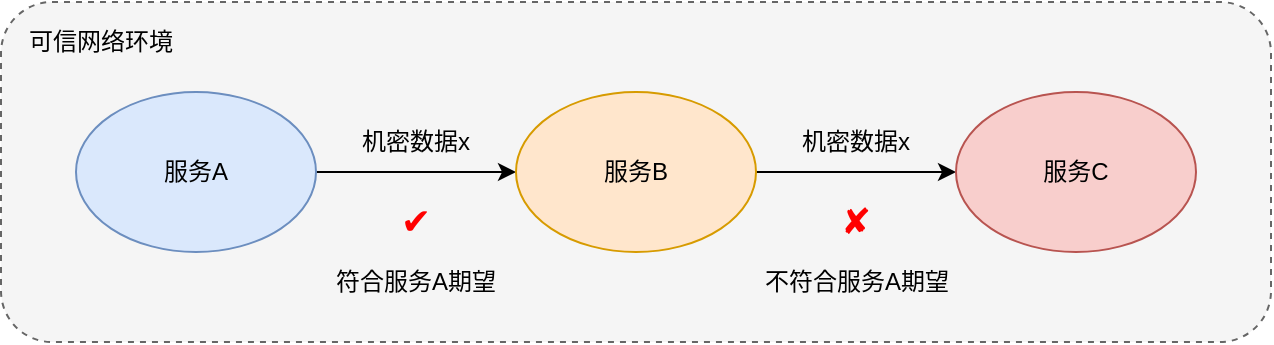 <mxfile version="21.1.2" type="github">
  <diagram name="第 1 页" id="Qb4k8GEXQSuuynJWTsJw">
    <mxGraphModel dx="1434" dy="788" grid="1" gridSize="10" guides="1" tooltips="1" connect="1" arrows="1" fold="1" page="1" pageScale="1" pageWidth="827" pageHeight="1169" math="0" shadow="0">
      <root>
        <mxCell id="0" />
        <mxCell id="1" parent="0" />
        <mxCell id="3bvcIT2ax03vsCoDVFyQ-10" value="" style="rounded=1;whiteSpace=wrap;html=1;dashed=1;fillColor=#f5f5f5;fontColor=#333333;strokeColor=#666666;" vertex="1" parent="1">
          <mxGeometry x="62.5" y="255" width="635" height="170" as="geometry" />
        </mxCell>
        <mxCell id="3bvcIT2ax03vsCoDVFyQ-6" style="edgeStyle=orthogonalEdgeStyle;rounded=0;orthogonalLoop=1;jettySize=auto;html=1;exitX=1;exitY=0.5;exitDx=0;exitDy=0;" edge="1" parent="1" source="3bvcIT2ax03vsCoDVFyQ-3" target="3bvcIT2ax03vsCoDVFyQ-4">
          <mxGeometry relative="1" as="geometry" />
        </mxCell>
        <mxCell id="3bvcIT2ax03vsCoDVFyQ-3" value="服务A" style="ellipse;whiteSpace=wrap;html=1;fillColor=#dae8fc;strokeColor=#6c8ebf;" vertex="1" parent="1">
          <mxGeometry x="100" y="300" width="120" height="80" as="geometry" />
        </mxCell>
        <mxCell id="3bvcIT2ax03vsCoDVFyQ-7" style="edgeStyle=orthogonalEdgeStyle;rounded=0;orthogonalLoop=1;jettySize=auto;html=1;exitX=1;exitY=0.5;exitDx=0;exitDy=0;" edge="1" parent="1" source="3bvcIT2ax03vsCoDVFyQ-4" target="3bvcIT2ax03vsCoDVFyQ-5">
          <mxGeometry relative="1" as="geometry" />
        </mxCell>
        <mxCell id="3bvcIT2ax03vsCoDVFyQ-4" value="服务B" style="ellipse;whiteSpace=wrap;html=1;fillColor=#ffe6cc;strokeColor=#d79b00;" vertex="1" parent="1">
          <mxGeometry x="320" y="300" width="120" height="80" as="geometry" />
        </mxCell>
        <mxCell id="3bvcIT2ax03vsCoDVFyQ-5" value="服务C" style="ellipse;whiteSpace=wrap;html=1;fillColor=#f8cecc;strokeColor=#b85450;" vertex="1" parent="1">
          <mxGeometry x="540" y="300" width="120" height="80" as="geometry" />
        </mxCell>
        <mxCell id="3bvcIT2ax03vsCoDVFyQ-8" value="机密数据x" style="text;html=1;strokeColor=none;fillColor=none;align=center;verticalAlign=middle;whiteSpace=wrap;rounded=0;" vertex="1" parent="1">
          <mxGeometry x="240" y="310" width="60" height="30" as="geometry" />
        </mxCell>
        <mxCell id="3bvcIT2ax03vsCoDVFyQ-9" value="机密数据x" style="text;html=1;strokeColor=none;fillColor=none;align=center;verticalAlign=middle;whiteSpace=wrap;rounded=0;" vertex="1" parent="1">
          <mxGeometry x="460" y="310" width="60" height="30" as="geometry" />
        </mxCell>
        <mxCell id="3bvcIT2ax03vsCoDVFyQ-11" value="可信网络环境" style="text;html=1;strokeColor=none;fillColor=none;align=center;verticalAlign=middle;whiteSpace=wrap;rounded=0;" vertex="1" parent="1">
          <mxGeometry x="70" y="260" width="85" height="30" as="geometry" />
        </mxCell>
        <mxCell id="3bvcIT2ax03vsCoDVFyQ-14" value="符合服务A期望" style="text;html=1;strokeColor=none;fillColor=none;align=center;verticalAlign=middle;whiteSpace=wrap;rounded=0;" vertex="1" parent="1">
          <mxGeometry x="225" y="380" width="90" height="30" as="geometry" />
        </mxCell>
        <mxCell id="3bvcIT2ax03vsCoDVFyQ-15" value="不符合服务A期望" style="text;html=1;strokeColor=none;fillColor=none;align=center;verticalAlign=middle;whiteSpace=wrap;rounded=0;" vertex="1" parent="1">
          <mxGeometry x="437.5" y="380" width="105" height="30" as="geometry" />
        </mxCell>
        <mxCell id="3bvcIT2ax03vsCoDVFyQ-17" value="&lt;font style=&quot;font-size: 18px;&quot;&gt;✔&lt;/font&gt;" style="text;html=1;strokeColor=none;fillColor=none;align=center;verticalAlign=middle;whiteSpace=wrap;rounded=0;fontColor=#FF0000;" vertex="1" parent="1">
          <mxGeometry x="240" y="350" width="60" height="30" as="geometry" />
        </mxCell>
        <mxCell id="3bvcIT2ax03vsCoDVFyQ-18" value="&lt;font style=&quot;font-size: 18px;&quot; color=&quot;#ff0000&quot;&gt;✘&lt;/font&gt;" style="text;html=1;strokeColor=none;fillColor=none;align=center;verticalAlign=middle;whiteSpace=wrap;rounded=0;" vertex="1" parent="1">
          <mxGeometry x="460" y="350" width="60" height="30" as="geometry" />
        </mxCell>
      </root>
    </mxGraphModel>
  </diagram>
</mxfile>
